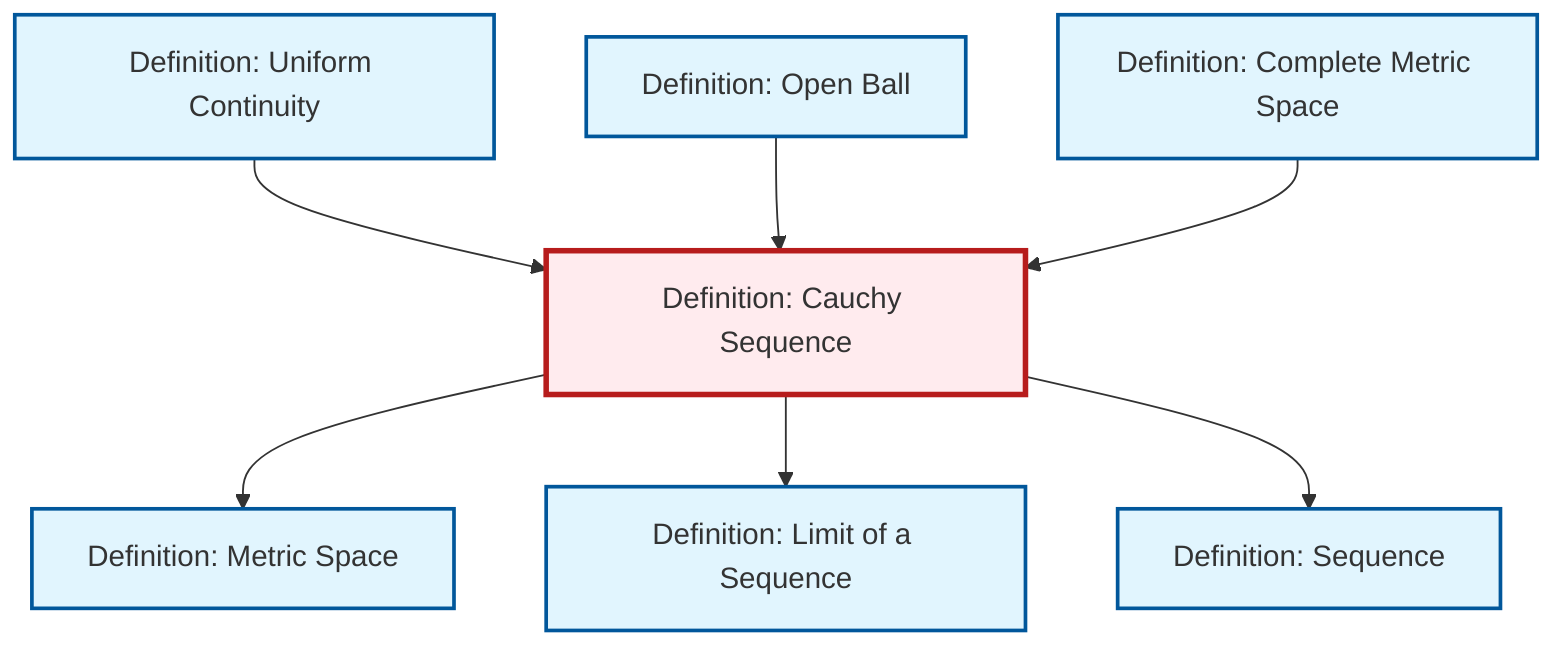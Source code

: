 graph TD
    classDef definition fill:#e1f5fe,stroke:#01579b,stroke-width:2px
    classDef theorem fill:#f3e5f5,stroke:#4a148c,stroke-width:2px
    classDef axiom fill:#fff3e0,stroke:#e65100,stroke-width:2px
    classDef example fill:#e8f5e9,stroke:#1b5e20,stroke-width:2px
    classDef current fill:#ffebee,stroke:#b71c1c,stroke-width:3px
    def-metric-space["Definition: Metric Space"]:::definition
    def-cauchy-sequence["Definition: Cauchy Sequence"]:::definition
    def-open-ball["Definition: Open Ball"]:::definition
    def-sequence["Definition: Sequence"]:::definition
    def-complete-metric-space["Definition: Complete Metric Space"]:::definition
    def-limit["Definition: Limit of a Sequence"]:::definition
    def-uniform-continuity["Definition: Uniform Continuity"]:::definition
    def-cauchy-sequence --> def-metric-space
    def-cauchy-sequence --> def-limit
    def-uniform-continuity --> def-cauchy-sequence
    def-open-ball --> def-cauchy-sequence
    def-complete-metric-space --> def-cauchy-sequence
    def-cauchy-sequence --> def-sequence
    class def-cauchy-sequence current